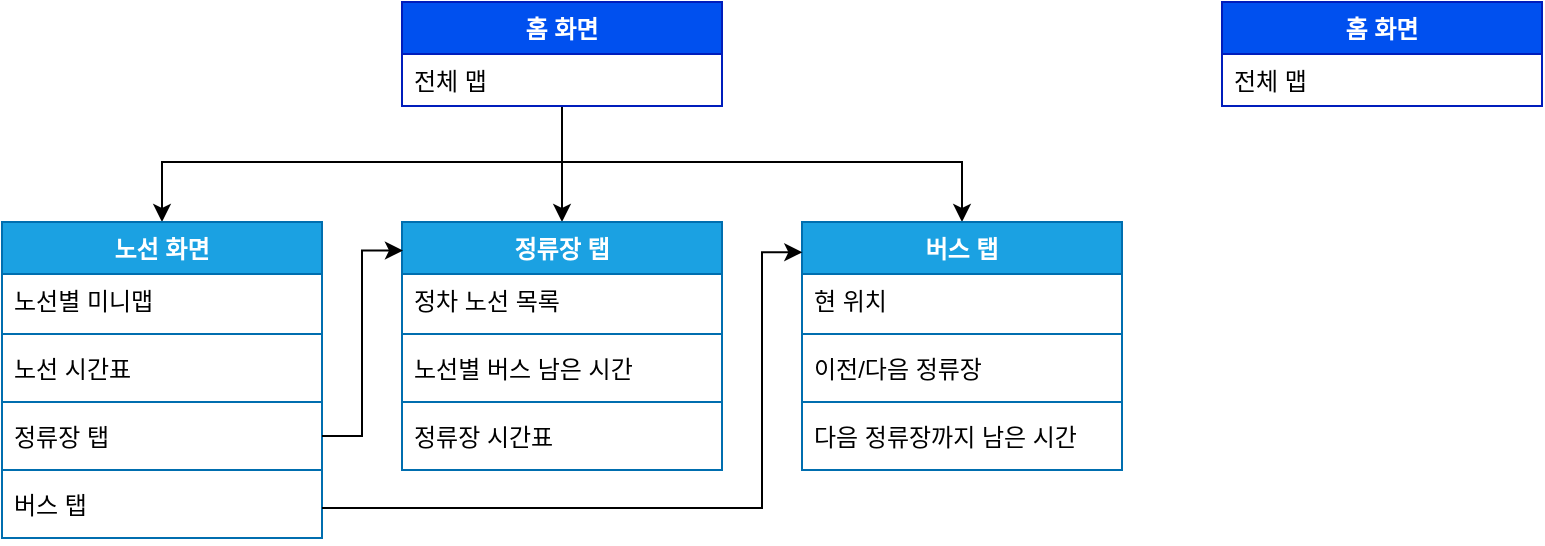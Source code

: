 <mxfile version="28.2.5">
  <diagram name="페이지-1" id="wjZ8YQroIO9MvdsMW4hN">
    <mxGraphModel dx="1186" dy="651" grid="1" gridSize="10" guides="1" tooltips="1" connect="1" arrows="1" fold="1" page="1" pageScale="1" pageWidth="1654" pageHeight="2336" math="0" shadow="0">
      <root>
        <mxCell id="0" />
        <mxCell id="1" parent="0" />
        <mxCell id="_9YGOIEyfE7VkdrAU_rR-4" style="edgeStyle=orthogonalEdgeStyle;rounded=0;orthogonalLoop=1;jettySize=auto;html=1;entryX=0.5;entryY=0;entryDx=0;entryDy=0;" parent="1" source="tUsT-36a79SieBzfRr8L-2" target="tUsT-36a79SieBzfRr8L-6" edge="1">
          <mxGeometry relative="1" as="geometry" />
        </mxCell>
        <mxCell id="_9YGOIEyfE7VkdrAU_rR-5" style="edgeStyle=orthogonalEdgeStyle;rounded=0;orthogonalLoop=1;jettySize=auto;html=1;entryX=0.5;entryY=0;entryDx=0;entryDy=0;" parent="1" source="tUsT-36a79SieBzfRr8L-2" target="tUsT-36a79SieBzfRr8L-12" edge="1">
          <mxGeometry relative="1" as="geometry">
            <Array as="points">
              <mxPoint x="320" y="180" />
              <mxPoint x="120" y="180" />
            </Array>
          </mxGeometry>
        </mxCell>
        <mxCell id="_9YGOIEyfE7VkdrAU_rR-6" style="edgeStyle=orthogonalEdgeStyle;rounded=0;orthogonalLoop=1;jettySize=auto;html=1;entryX=0.5;entryY=0;entryDx=0;entryDy=0;" parent="1" source="tUsT-36a79SieBzfRr8L-2" target="tUsT-36a79SieBzfRr8L-18" edge="1">
          <mxGeometry relative="1" as="geometry">
            <Array as="points">
              <mxPoint x="320" y="180" />
              <mxPoint x="520" y="180" />
            </Array>
          </mxGeometry>
        </mxCell>
        <mxCell id="tUsT-36a79SieBzfRr8L-2" value="홈 화면" style="swimlane;fontStyle=1;align=center;verticalAlign=top;childLayout=stackLayout;horizontal=1;startSize=26;horizontalStack=0;resizeParent=1;resizeParentMax=0;resizeLast=0;collapsible=1;marginBottom=0;whiteSpace=wrap;html=1;fillColor=#0050ef;fontColor=#ffffff;strokeColor=#001DBC;" parent="1" vertex="1">
          <mxGeometry x="240" y="100" width="160" height="52" as="geometry" />
        </mxCell>
        <mxCell id="tUsT-36a79SieBzfRr8L-3" value="전체 맵" style="text;strokeColor=none;fillColor=none;align=left;verticalAlign=top;spacingLeft=4;spacingRight=4;overflow=hidden;rotatable=0;points=[[0,0.5],[1,0.5]];portConstraint=eastwest;whiteSpace=wrap;html=1;" parent="tUsT-36a79SieBzfRr8L-2" vertex="1">
          <mxGeometry y="26" width="160" height="26" as="geometry" />
        </mxCell>
        <mxCell id="tUsT-36a79SieBzfRr8L-6" value="정류장 탭" style="swimlane;fontStyle=1;align=center;verticalAlign=top;childLayout=stackLayout;horizontal=1;startSize=26;horizontalStack=0;resizeParent=1;resizeParentMax=0;resizeLast=0;collapsible=1;marginBottom=0;whiteSpace=wrap;html=1;fillColor=#1ba1e2;fontColor=#ffffff;strokeColor=#006EAF;" parent="1" vertex="1">
          <mxGeometry x="240" y="210" width="160" height="124" as="geometry" />
        </mxCell>
        <mxCell id="tUsT-36a79SieBzfRr8L-7" value="정차 노선 목록" style="text;strokeColor=none;fillColor=none;align=left;verticalAlign=top;spacingLeft=4;spacingRight=4;overflow=hidden;rotatable=0;points=[[0,0.5],[1,0.5]];portConstraint=eastwest;whiteSpace=wrap;html=1;" parent="tUsT-36a79SieBzfRr8L-6" vertex="1">
          <mxGeometry y="26" width="160" height="26" as="geometry" />
        </mxCell>
        <mxCell id="tUsT-36a79SieBzfRr8L-8" value="" style="line;strokeWidth=1;fillColor=none;align=left;verticalAlign=middle;spacingTop=-1;spacingLeft=3;spacingRight=3;rotatable=0;labelPosition=right;points=[];portConstraint=eastwest;strokeColor=inherit;" parent="tUsT-36a79SieBzfRr8L-6" vertex="1">
          <mxGeometry y="52" width="160" height="8" as="geometry" />
        </mxCell>
        <mxCell id="tUsT-36a79SieBzfRr8L-9" value="노선별 버스 남은 시간" style="text;strokeColor=none;fillColor=none;align=left;verticalAlign=top;spacingLeft=4;spacingRight=4;overflow=hidden;rotatable=0;points=[[0,0.5],[1,0.5]];portConstraint=eastwest;whiteSpace=wrap;html=1;" parent="tUsT-36a79SieBzfRr8L-6" vertex="1">
          <mxGeometry y="60" width="160" height="26" as="geometry" />
        </mxCell>
        <mxCell id="tUsT-36a79SieBzfRr8L-11" value="" style="line;strokeWidth=1;fillColor=none;align=left;verticalAlign=middle;spacingTop=-1;spacingLeft=3;spacingRight=3;rotatable=0;labelPosition=right;points=[];portConstraint=eastwest;strokeColor=inherit;" parent="tUsT-36a79SieBzfRr8L-6" vertex="1">
          <mxGeometry y="86" width="160" height="8" as="geometry" />
        </mxCell>
        <mxCell id="tUsT-36a79SieBzfRr8L-10" value="정류장 시간표" style="text;strokeColor=none;fillColor=none;align=left;verticalAlign=top;spacingLeft=4;spacingRight=4;overflow=hidden;rotatable=0;points=[[0,0.5],[1,0.5]];portConstraint=eastwest;whiteSpace=wrap;html=1;" parent="tUsT-36a79SieBzfRr8L-6" vertex="1">
          <mxGeometry y="94" width="160" height="30" as="geometry" />
        </mxCell>
        <mxCell id="tUsT-36a79SieBzfRr8L-12" value="노선 화면" style="swimlane;fontStyle=1;align=center;verticalAlign=top;childLayout=stackLayout;horizontal=1;startSize=26;horizontalStack=0;resizeParent=1;resizeParentMax=0;resizeLast=0;collapsible=1;marginBottom=0;whiteSpace=wrap;html=1;fillColor=#1ba1e2;fontColor=#ffffff;strokeColor=#006EAF;" parent="1" vertex="1">
          <mxGeometry x="40" y="210" width="160" height="158" as="geometry" />
        </mxCell>
        <mxCell id="tUsT-36a79SieBzfRr8L-13" value="노선별 미니맵" style="text;strokeColor=none;fillColor=none;align=left;verticalAlign=top;spacingLeft=4;spacingRight=4;overflow=hidden;rotatable=0;points=[[0,0.5],[1,0.5]];portConstraint=eastwest;whiteSpace=wrap;html=1;" parent="tUsT-36a79SieBzfRr8L-12" vertex="1">
          <mxGeometry y="26" width="160" height="26" as="geometry" />
        </mxCell>
        <mxCell id="tUsT-36a79SieBzfRr8L-14" value="" style="line;strokeWidth=1;fillColor=none;align=left;verticalAlign=middle;spacingTop=-1;spacingLeft=3;spacingRight=3;rotatable=0;labelPosition=right;points=[];portConstraint=eastwest;strokeColor=inherit;" parent="tUsT-36a79SieBzfRr8L-12" vertex="1">
          <mxGeometry y="52" width="160" height="8" as="geometry" />
        </mxCell>
        <mxCell id="tUsT-36a79SieBzfRr8L-15" value="노선 시간표" style="text;strokeColor=none;fillColor=none;align=left;verticalAlign=top;spacingLeft=4;spacingRight=4;overflow=hidden;rotatable=0;points=[[0,0.5],[1,0.5]];portConstraint=eastwest;whiteSpace=wrap;html=1;" parent="tUsT-36a79SieBzfRr8L-12" vertex="1">
          <mxGeometry y="60" width="160" height="26" as="geometry" />
        </mxCell>
        <mxCell id="tUsT-36a79SieBzfRr8L-16" value="" style="line;strokeWidth=1;fillColor=none;align=left;verticalAlign=middle;spacingTop=-1;spacingLeft=3;spacingRight=3;rotatable=0;labelPosition=right;points=[];portConstraint=eastwest;strokeColor=inherit;" parent="tUsT-36a79SieBzfRr8L-12" vertex="1">
          <mxGeometry y="86" width="160" height="8" as="geometry" />
        </mxCell>
        <mxCell id="tUsT-36a79SieBzfRr8L-17" value="정류장 탭" style="text;strokeColor=none;fillColor=none;align=left;verticalAlign=top;spacingLeft=4;spacingRight=4;overflow=hidden;rotatable=0;points=[[0,0.5],[1,0.5]];portConstraint=eastwest;whiteSpace=wrap;html=1;" parent="tUsT-36a79SieBzfRr8L-12" vertex="1">
          <mxGeometry y="94" width="160" height="26" as="geometry" />
        </mxCell>
        <mxCell id="_9YGOIEyfE7VkdrAU_rR-2" value="" style="line;strokeWidth=1;fillColor=none;align=left;verticalAlign=middle;spacingTop=-1;spacingLeft=3;spacingRight=3;rotatable=0;labelPosition=right;points=[];portConstraint=eastwest;strokeColor=inherit;" parent="tUsT-36a79SieBzfRr8L-12" vertex="1">
          <mxGeometry y="120" width="160" height="8" as="geometry" />
        </mxCell>
        <mxCell id="_9YGOIEyfE7VkdrAU_rR-1" value="버스 탭" style="text;strokeColor=none;fillColor=none;align=left;verticalAlign=top;spacingLeft=4;spacingRight=4;overflow=hidden;rotatable=0;points=[[0,0.5],[1,0.5]];portConstraint=eastwest;whiteSpace=wrap;html=1;" parent="tUsT-36a79SieBzfRr8L-12" vertex="1">
          <mxGeometry y="128" width="160" height="30" as="geometry" />
        </mxCell>
        <mxCell id="tUsT-36a79SieBzfRr8L-18" value="버스 탭" style="swimlane;fontStyle=1;align=center;verticalAlign=top;childLayout=stackLayout;horizontal=1;startSize=26;horizontalStack=0;resizeParent=1;resizeParentMax=0;resizeLast=0;collapsible=1;marginBottom=0;whiteSpace=wrap;html=1;fillColor=#1ba1e2;fontColor=#ffffff;strokeColor=#006EAF;" parent="1" vertex="1">
          <mxGeometry x="440" y="210" width="160" height="124" as="geometry" />
        </mxCell>
        <mxCell id="tUsT-36a79SieBzfRr8L-19" value="현 위치" style="text;strokeColor=none;fillColor=none;align=left;verticalAlign=top;spacingLeft=4;spacingRight=4;overflow=hidden;rotatable=0;points=[[0,0.5],[1,0.5]];portConstraint=eastwest;whiteSpace=wrap;html=1;" parent="tUsT-36a79SieBzfRr8L-18" vertex="1">
          <mxGeometry y="26" width="160" height="26" as="geometry" />
        </mxCell>
        <mxCell id="tUsT-36a79SieBzfRr8L-20" value="" style="line;strokeWidth=1;fillColor=none;align=left;verticalAlign=middle;spacingTop=-1;spacingLeft=3;spacingRight=3;rotatable=0;labelPosition=right;points=[];portConstraint=eastwest;strokeColor=inherit;" parent="tUsT-36a79SieBzfRr8L-18" vertex="1">
          <mxGeometry y="52" width="160" height="8" as="geometry" />
        </mxCell>
        <mxCell id="tUsT-36a79SieBzfRr8L-21" value="이전/다음 정류장" style="text;strokeColor=none;fillColor=none;align=left;verticalAlign=top;spacingLeft=4;spacingRight=4;overflow=hidden;rotatable=0;points=[[0,0.5],[1,0.5]];portConstraint=eastwest;whiteSpace=wrap;html=1;" parent="tUsT-36a79SieBzfRr8L-18" vertex="1">
          <mxGeometry y="60" width="160" height="26" as="geometry" />
        </mxCell>
        <mxCell id="tUsT-36a79SieBzfRr8L-22" value="" style="line;strokeWidth=1;fillColor=none;align=left;verticalAlign=middle;spacingTop=-1;spacingLeft=3;spacingRight=3;rotatable=0;labelPosition=right;points=[];portConstraint=eastwest;strokeColor=inherit;" parent="tUsT-36a79SieBzfRr8L-18" vertex="1">
          <mxGeometry y="86" width="160" height="8" as="geometry" />
        </mxCell>
        <mxCell id="tUsT-36a79SieBzfRr8L-23" value="다음 정류장까지 남은 시간" style="text;strokeColor=none;fillColor=none;align=left;verticalAlign=top;spacingLeft=4;spacingRight=4;overflow=hidden;rotatable=0;points=[[0,0.5],[1,0.5]];portConstraint=eastwest;whiteSpace=wrap;html=1;" parent="tUsT-36a79SieBzfRr8L-18" vertex="1">
          <mxGeometry y="94" width="160" height="30" as="geometry" />
        </mxCell>
        <mxCell id="_9YGOIEyfE7VkdrAU_rR-7" style="edgeStyle=orthogonalEdgeStyle;rounded=0;orthogonalLoop=1;jettySize=auto;html=1;exitX=1;exitY=0.5;exitDx=0;exitDy=0;entryX=0.003;entryY=0.115;entryDx=0;entryDy=0;entryPerimeter=0;" parent="1" source="tUsT-36a79SieBzfRr8L-17" target="tUsT-36a79SieBzfRr8L-6" edge="1">
          <mxGeometry relative="1" as="geometry" />
        </mxCell>
        <mxCell id="_9YGOIEyfE7VkdrAU_rR-8" style="edgeStyle=orthogonalEdgeStyle;rounded=0;orthogonalLoop=1;jettySize=auto;html=1;exitX=1;exitY=0.5;exitDx=0;exitDy=0;entryX=0.001;entryY=0.122;entryDx=0;entryDy=0;entryPerimeter=0;" parent="1" source="_9YGOIEyfE7VkdrAU_rR-1" target="tUsT-36a79SieBzfRr8L-18" edge="1">
          <mxGeometry relative="1" as="geometry">
            <Array as="points">
              <mxPoint x="420" y="353" />
              <mxPoint x="420" y="225" />
            </Array>
          </mxGeometry>
        </mxCell>
        <mxCell id="sj82YsNIp-Rur4-SE-wN-1" value="홈 화면" style="swimlane;fontStyle=1;align=center;verticalAlign=top;childLayout=stackLayout;horizontal=1;startSize=26;horizontalStack=0;resizeParent=1;resizeParentMax=0;resizeLast=0;collapsible=1;marginBottom=0;whiteSpace=wrap;html=1;fillColor=#0050ef;fontColor=#ffffff;strokeColor=#001DBC;" vertex="1" parent="1">
          <mxGeometry x="650" y="100" width="160" height="52" as="geometry" />
        </mxCell>
        <mxCell id="sj82YsNIp-Rur4-SE-wN-2" value="전체 맵" style="text;strokeColor=none;fillColor=none;align=left;verticalAlign=top;spacingLeft=4;spacingRight=4;overflow=hidden;rotatable=0;points=[[0,0.5],[1,0.5]];portConstraint=eastwest;whiteSpace=wrap;html=1;" vertex="1" parent="sj82YsNIp-Rur4-SE-wN-1">
          <mxGeometry y="26" width="160" height="26" as="geometry" />
        </mxCell>
      </root>
    </mxGraphModel>
  </diagram>
</mxfile>
